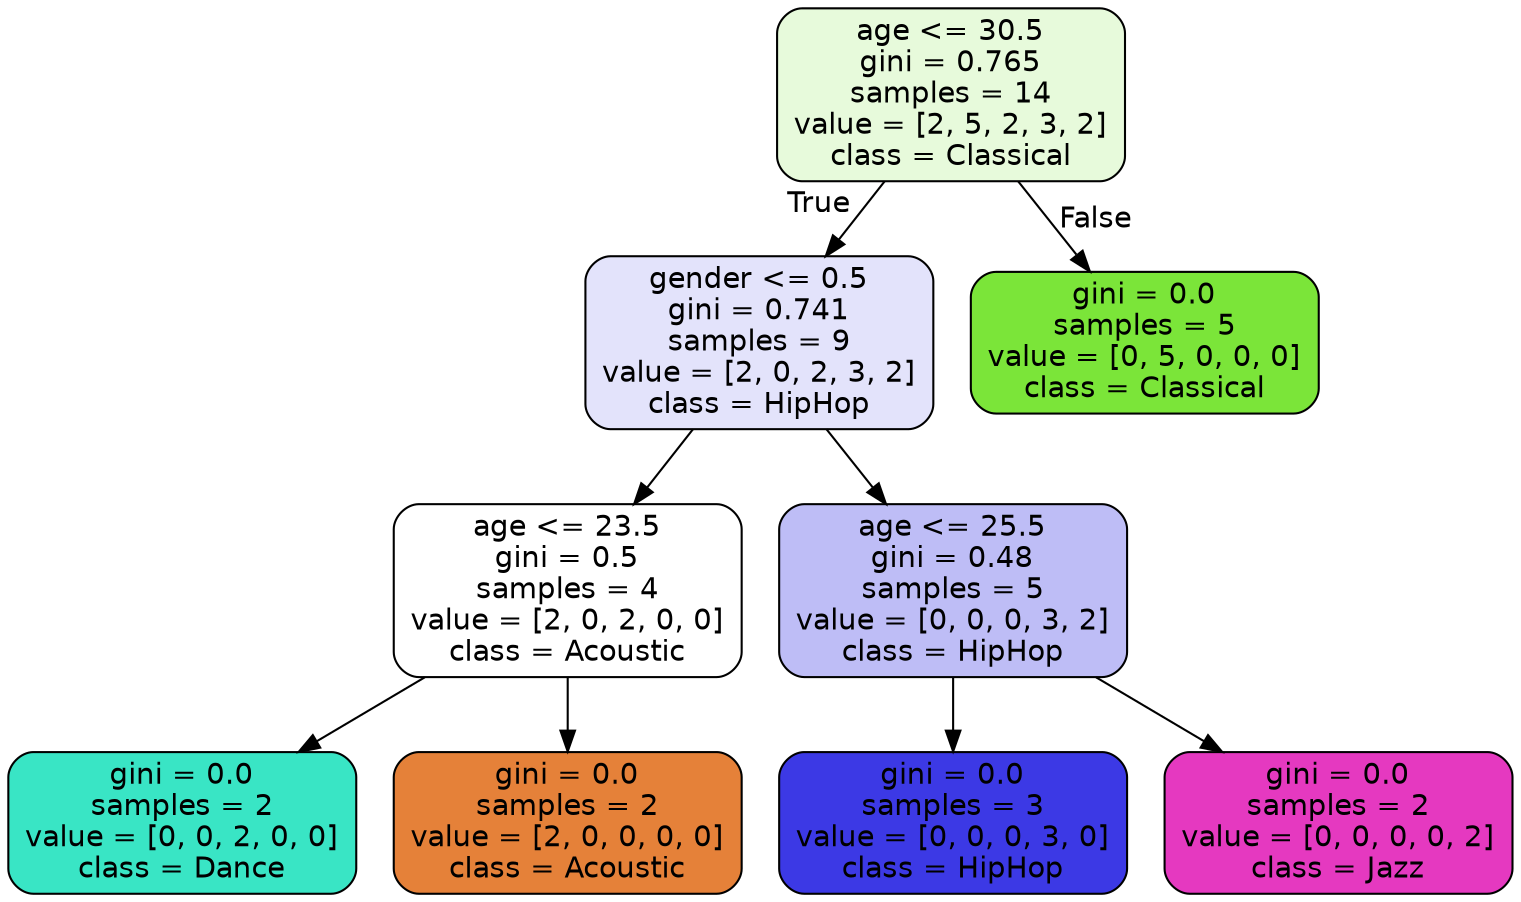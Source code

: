 digraph Tree {
node [shape=box, style="filled, rounded", color="black", fontname=helvetica] ;
edge [fontname=helvetica] ;
0 [label="age <= 30.5\ngini = 0.765\nsamples = 14\nvalue = [2, 5, 2, 3, 2]\nclass = Classical", fillcolor="#e7fadb"] ;
1 [label="gender <= 0.5\ngini = 0.741\nsamples = 9\nvalue = [2, 0, 2, 3, 2]\nclass = HipHop", fillcolor="#e3e3fb"] ;
0 -> 1 [labeldistance=2.5, labelangle=45, headlabel="True"] ;
2 [label="age <= 23.5\ngini = 0.5\nsamples = 4\nvalue = [2, 0, 2, 0, 0]\nclass = Acoustic", fillcolor="#ffffff"] ;
1 -> 2 ;
3 [label="gini = 0.0\nsamples = 2\nvalue = [0, 0, 2, 0, 0]\nclass = Dance", fillcolor="#39e5c5"] ;
2 -> 3 ;
4 [label="gini = 0.0\nsamples = 2\nvalue = [2, 0, 0, 0, 0]\nclass = Acoustic", fillcolor="#e58139"] ;
2 -> 4 ;
5 [label="age <= 25.5\ngini = 0.48\nsamples = 5\nvalue = [0, 0, 0, 3, 2]\nclass = HipHop", fillcolor="#bebdf6"] ;
1 -> 5 ;
6 [label="gini = 0.0\nsamples = 3\nvalue = [0, 0, 0, 3, 0]\nclass = HipHop", fillcolor="#3c39e5"] ;
5 -> 6 ;
7 [label="gini = 0.0\nsamples = 2\nvalue = [0, 0, 0, 0, 2]\nclass = Jazz", fillcolor="#e539c0"] ;
5 -> 7 ;
8 [label="gini = 0.0\nsamples = 5\nvalue = [0, 5, 0, 0, 0]\nclass = Classical", fillcolor="#7be539"] ;
0 -> 8 [labeldistance=2.5, labelangle=-45, headlabel="False"] ;
}
